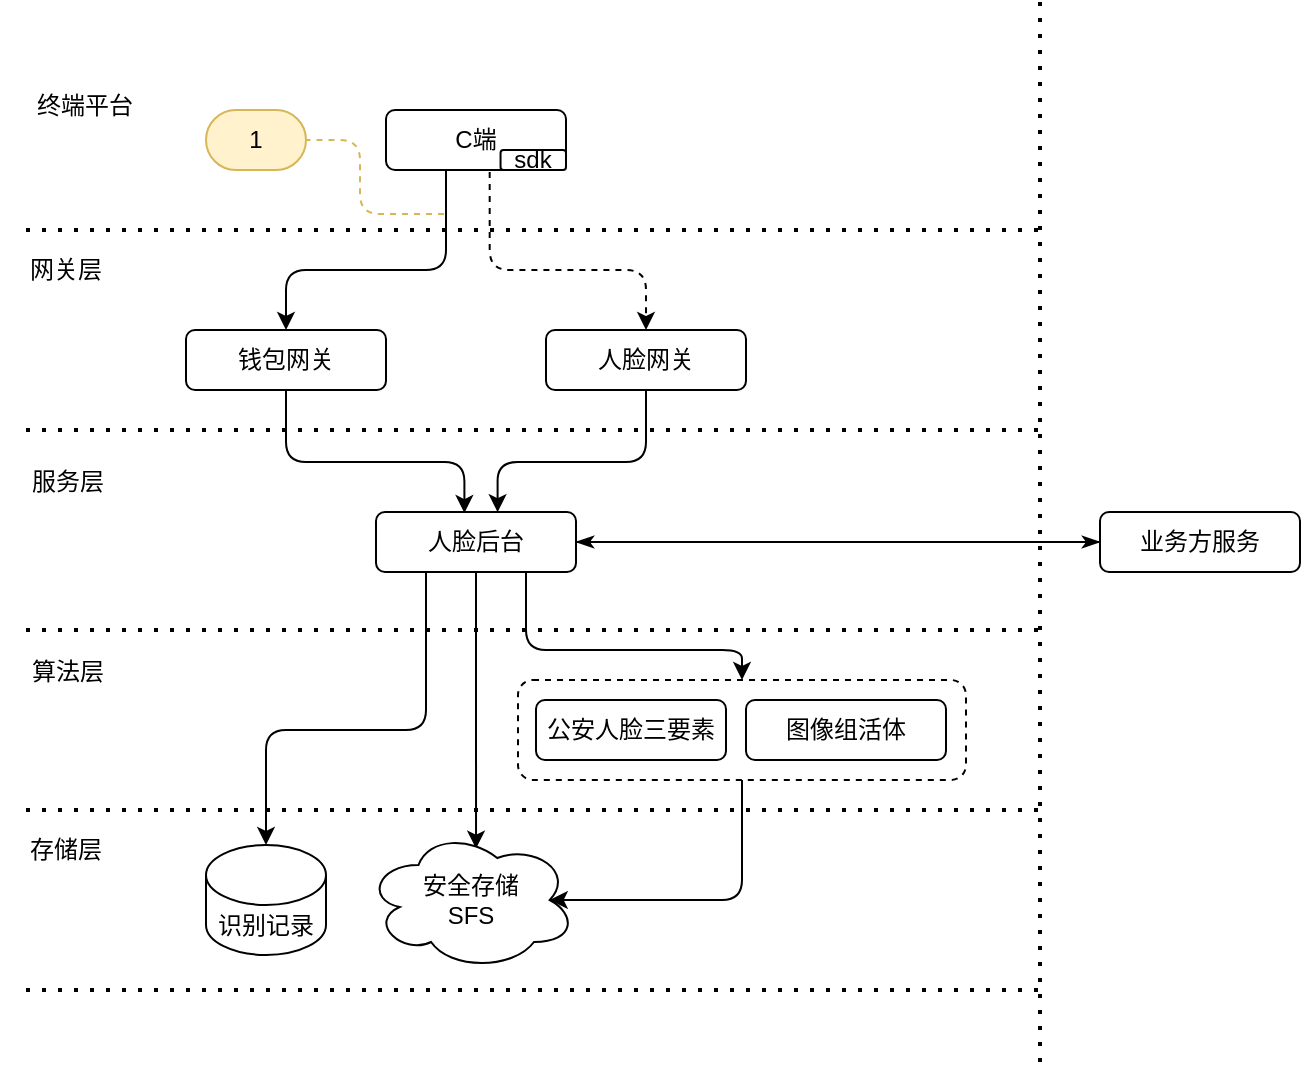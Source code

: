 <mxfile version="14.2.7" type="github"><diagram id="R2lEEEUBdFMjLlhIrx00" name="Page-1"><mxGraphModel dx="1422" dy="882" grid="1" gridSize="10" guides="1" tooltips="1" connect="1" arrows="1" fold="1" page="1" pageScale="1" pageWidth="827" pageHeight="1169" math="0" shadow="0" extFonts="Permanent Marker^https://fonts.googleapis.com/css?family=Permanent+Marker"><root><mxCell id="0"/><mxCell id="1" parent="0"/><mxCell id="rQlDtDrj5K_MvWdmBDgF-53" value="1" style="whiteSpace=wrap;html=1;rounded=1;arcSize=50;align=center;verticalAlign=middle;strokeWidth=1;autosize=1;spacing=4;treeFolding=1;treeMoving=1;newEdgeStyle={&quot;edgeStyle&quot;:&quot;entityRelationEdgeStyle&quot;,&quot;startArrow&quot;:&quot;none&quot;,&quot;endArrow&quot;:&quot;none&quot;,&quot;segment&quot;:10,&quot;curved&quot;:1};fillColor=#fff2cc;direction=east;strokeColor=#d6b656;" parent="1" vertex="1"><mxGeometry x="183" y="144" width="50" height="30" as="geometry"/></mxCell><mxCell id="rQlDtDrj5K_MvWdmBDgF-54" value="" style="startArrow=none;endArrow=none;segment=10;entryX=1;entryY=0.5;entryDx=0;entryDy=0;dashed=1;strokeWidth=1;fillColor=#fff2cc;strokeColor=#d6b656;" parent="1" target="rQlDtDrj5K_MvWdmBDgF-53" edge="1"><mxGeometry relative="1" as="geometry"><mxPoint x="302" y="196" as="sourcePoint"/><mxPoint x="282" y="159" as="targetPoint"/><Array as="points"><mxPoint x="260" y="196"/><mxPoint x="260" y="159"/></Array></mxGeometry></mxCell><mxCell id="rQlDtDrj5K_MvWdmBDgF-48" style="edgeStyle=orthogonalEdgeStyle;orthogonalLoop=1;jettySize=auto;html=1;exitX=0;exitY=0.5;exitDx=0;exitDy=0;entryX=1;entryY=0.5;entryDx=0;entryDy=0;endArrow=classicThin;endFill=1;jumpStyle=none;noJump=0;fillColor=#a20025;" parent="1" source="rQlDtDrj5K_MvWdmBDgF-47" target="rQlDtDrj5K_MvWdmBDgF-9" edge="1"><mxGeometry relative="1" as="geometry"/></mxCell><mxCell id="rQlDtDrj5K_MvWdmBDgF-3" value="" style="group" parent="1" vertex="1" connectable="0"><mxGeometry x="273" y="144" width="90" height="30" as="geometry"/></mxCell><mxCell id="rQlDtDrj5K_MvWdmBDgF-1" value="C端" style="rounded=1;whiteSpace=wrap;html=1;" parent="rQlDtDrj5K_MvWdmBDgF-3" vertex="1"><mxGeometry width="90.0" height="30" as="geometry"/></mxCell><mxCell id="rQlDtDrj5K_MvWdmBDgF-2" value="sdk" style="rounded=1;whiteSpace=wrap;html=1;" parent="rQlDtDrj5K_MvWdmBDgF-3" vertex="1"><mxGeometry x="57.27" y="20" width="32.73" height="10" as="geometry"/></mxCell><mxCell id="rQlDtDrj5K_MvWdmBDgF-10" style="edgeStyle=orthogonalEdgeStyle;orthogonalLoop=1;jettySize=auto;html=1;exitX=0.5;exitY=1;exitDx=0;exitDy=0;entryX=0.442;entryY=0.017;entryDx=0;entryDy=0;entryPerimeter=0;" parent="1" source="rQlDtDrj5K_MvWdmBDgF-4" target="rQlDtDrj5K_MvWdmBDgF-9" edge="1"><mxGeometry relative="1" as="geometry"><Array as="points"><mxPoint x="223" y="320"/><mxPoint x="312" y="320"/></Array></mxGeometry></mxCell><mxCell id="rQlDtDrj5K_MvWdmBDgF-4" value="钱包网关" style="rounded=1;whiteSpace=wrap;html=1;" parent="1" vertex="1"><mxGeometry x="173" y="254" width="100" height="30" as="geometry"/></mxCell><mxCell id="rQlDtDrj5K_MvWdmBDgF-11" style="edgeStyle=orthogonalEdgeStyle;orthogonalLoop=1;jettySize=auto;html=1;exitX=0.5;exitY=1;exitDx=0;exitDy=0;entryX=0.608;entryY=0.003;entryDx=0;entryDy=0;entryPerimeter=0;" parent="1" source="rQlDtDrj5K_MvWdmBDgF-5" target="rQlDtDrj5K_MvWdmBDgF-9" edge="1"><mxGeometry relative="1" as="geometry"><Array as="points"><mxPoint x="403" y="320"/><mxPoint x="329" y="320"/></Array></mxGeometry></mxCell><mxCell id="rQlDtDrj5K_MvWdmBDgF-5" value="人脸网关" style="rounded=1;whiteSpace=wrap;html=1;" parent="1" vertex="1"><mxGeometry x="353" y="254" width="100" height="30" as="geometry"/></mxCell><mxCell id="rQlDtDrj5K_MvWdmBDgF-6" style="orthogonalLoop=1;jettySize=auto;html=1;entryX=0.5;entryY=0;entryDx=0;entryDy=0;edgeStyle=orthogonalEdgeStyle;" parent="1" target="rQlDtDrj5K_MvWdmBDgF-4" edge="1"><mxGeometry relative="1" as="geometry"><mxPoint x="303" y="174" as="sourcePoint"/><Array as="points"><mxPoint x="303" y="174"/><mxPoint x="303" y="224"/><mxPoint x="223" y="224"/></Array></mxGeometry></mxCell><mxCell id="rQlDtDrj5K_MvWdmBDgF-19" style="edgeStyle=orthogonalEdgeStyle;orthogonalLoop=1;jettySize=auto;html=1;exitX=0.5;exitY=1;exitDx=0;exitDy=0;entryX=0.524;entryY=0.133;entryDx=0;entryDy=0;entryPerimeter=0;" parent="1" source="rQlDtDrj5K_MvWdmBDgF-9" target="rQlDtDrj5K_MvWdmBDgF-18" edge="1"><mxGeometry relative="1" as="geometry"/></mxCell><mxCell id="rQlDtDrj5K_MvWdmBDgF-40" style="edgeStyle=elbowEdgeStyle;orthogonalLoop=1;jettySize=auto;elbow=vertical;html=1;exitX=0.75;exitY=1;exitDx=0;exitDy=0;entryX=0.5;entryY=0;entryDx=0;entryDy=0;" parent="1" source="rQlDtDrj5K_MvWdmBDgF-9" target="rQlDtDrj5K_MvWdmBDgF-39" edge="1"><mxGeometry relative="1" as="geometry"><Array as="points"><mxPoint x="413" y="414"/></Array></mxGeometry></mxCell><mxCell id="rQlDtDrj5K_MvWdmBDgF-43" style="edgeStyle=orthogonalEdgeStyle;orthogonalLoop=1;jettySize=auto;html=1;exitX=0.25;exitY=1;exitDx=0;exitDy=0;entryX=0.5;entryY=0;entryDx=0;entryDy=0;entryPerimeter=0;" parent="1" source="rQlDtDrj5K_MvWdmBDgF-9" target="rQlDtDrj5K_MvWdmBDgF-42" edge="1"><mxGeometry relative="1" as="geometry"><Array as="points"><mxPoint x="293" y="454"/><mxPoint x="213" y="454"/></Array></mxGeometry></mxCell><mxCell id="rQlDtDrj5K_MvWdmBDgF-49" style="jumpStyle=none;orthogonalLoop=1;jettySize=auto;html=1;exitX=1;exitY=0.5;exitDx=0;exitDy=0;entryX=0;entryY=0.5;entryDx=0;entryDy=0;endArrow=classicThin;endFill=1;strokeColor=#000000;" parent="1" source="rQlDtDrj5K_MvWdmBDgF-9" target="rQlDtDrj5K_MvWdmBDgF-47" edge="1"><mxGeometry relative="1" as="geometry"/></mxCell><mxCell id="rQlDtDrj5K_MvWdmBDgF-9" value="人脸后台" style="rounded=1;whiteSpace=wrap;html=1;" parent="1" vertex="1"><mxGeometry x="268" y="345" width="100" height="30" as="geometry"/></mxCell><mxCell id="rQlDtDrj5K_MvWdmBDgF-12" value="公安人脸三要素" style="rounded=1;whiteSpace=wrap;html=1;" parent="1" vertex="1"><mxGeometry x="348" y="439" width="95" height="30" as="geometry"/></mxCell><mxCell id="rQlDtDrj5K_MvWdmBDgF-13" value="图像组活体" style="rounded=1;whiteSpace=wrap;html=1;" parent="1" vertex="1"><mxGeometry x="453" y="439" width="100" height="30" as="geometry"/></mxCell><mxCell id="rQlDtDrj5K_MvWdmBDgF-18" value="安全存储&lt;br&gt;SFS" style="ellipse;shape=cloud;whiteSpace=wrap;html=1;" parent="1" vertex="1"><mxGeometry x="263" y="504" width="105" height="70" as="geometry"/></mxCell><mxCell id="rQlDtDrj5K_MvWdmBDgF-26" style="edgeStyle=elbowEdgeStyle;orthogonalLoop=1;jettySize=auto;html=1;exitX=0.576;exitY=1.033;exitDx=0;exitDy=0;dashed=1;elbow=vertical;exitPerimeter=0;entryX=0.5;entryY=0;entryDx=0;entryDy=0;" parent="1" source="rQlDtDrj5K_MvWdmBDgF-1" target="rQlDtDrj5K_MvWdmBDgF-5" edge="1"><mxGeometry relative="1" as="geometry"><mxPoint x="338" y="174" as="sourcePoint"/><mxPoint x="403" y="264" as="targetPoint"/><Array as="points"><mxPoint x="363" y="224"/><mxPoint x="363" y="214"/></Array></mxGeometry></mxCell><mxCell id="rQlDtDrj5K_MvWdmBDgF-28" value="" style="endArrow=none;dashed=1;html=1;dashPattern=1 3;strokeWidth=2;" parent="1" edge="1"><mxGeometry width="50" height="50" relative="1" as="geometry"><mxPoint x="93" y="204" as="sourcePoint"/><mxPoint x="603" y="204" as="targetPoint"/></mxGeometry></mxCell><mxCell id="rQlDtDrj5K_MvWdmBDgF-29" value="" style="endArrow=none;dashed=1;html=1;dashPattern=1 3;strokeWidth=2;" parent="1" edge="1"><mxGeometry width="50" height="50" relative="1" as="geometry"><mxPoint x="93" y="304" as="sourcePoint"/><mxPoint x="600" y="304" as="targetPoint"/></mxGeometry></mxCell><mxCell id="rQlDtDrj5K_MvWdmBDgF-30" value="" style="endArrow=none;dashed=1;html=1;dashPattern=1 3;strokeWidth=2;" parent="1" edge="1"><mxGeometry width="50" height="50" relative="1" as="geometry"><mxPoint x="93" y="404" as="sourcePoint"/><mxPoint x="600" y="404" as="targetPoint"/></mxGeometry></mxCell><mxCell id="rQlDtDrj5K_MvWdmBDgF-31" value="" style="endArrow=none;dashed=1;html=1;dashPattern=1 3;strokeWidth=2;" parent="1" edge="1"><mxGeometry width="50" height="50" relative="1" as="geometry"><mxPoint x="93" y="494" as="sourcePoint"/><mxPoint x="603" y="494" as="targetPoint"/></mxGeometry></mxCell><mxCell id="rQlDtDrj5K_MvWdmBDgF-32" value="" style="endArrow=none;dashed=1;html=1;dashPattern=1 3;strokeWidth=2;" parent="1" edge="1"><mxGeometry width="50" height="50" relative="1" as="geometry"><mxPoint x="93" y="584" as="sourcePoint"/><mxPoint x="603" y="584" as="targetPoint"/></mxGeometry></mxCell><mxCell id="rQlDtDrj5K_MvWdmBDgF-33" value="网关层" style="text;html=1;strokeColor=none;fillColor=none;align=center;verticalAlign=middle;whiteSpace=wrap;rounded=0;" parent="1" vertex="1"><mxGeometry x="93" y="214" width="40" height="20" as="geometry"/></mxCell><mxCell id="rQlDtDrj5K_MvWdmBDgF-34" value="服务层" style="text;html=1;strokeColor=none;fillColor=none;align=center;verticalAlign=middle;whiteSpace=wrap;rounded=0;" parent="1" vertex="1"><mxGeometry x="88" y="320" width="52" height="20" as="geometry"/></mxCell><mxCell id="rQlDtDrj5K_MvWdmBDgF-35" value="算法层" style="text;html=1;strokeColor=none;fillColor=none;align=center;verticalAlign=middle;whiteSpace=wrap;rounded=0;" parent="1" vertex="1"><mxGeometry x="80" y="417" width="68" height="15" as="geometry"/></mxCell><mxCell id="rQlDtDrj5K_MvWdmBDgF-38" value="存储层" style="text;html=1;strokeColor=none;fillColor=none;align=center;verticalAlign=middle;whiteSpace=wrap;rounded=0;" parent="1" vertex="1"><mxGeometry x="88" y="506" width="50" height="15" as="geometry"/></mxCell><mxCell id="rQlDtDrj5K_MvWdmBDgF-41" style="edgeStyle=orthogonalEdgeStyle;orthogonalLoop=1;jettySize=auto;elbow=vertical;html=1;exitX=0.5;exitY=1;exitDx=0;exitDy=0;entryX=0.875;entryY=0.5;entryDx=0;entryDy=0;entryPerimeter=0;" parent="1" source="rQlDtDrj5K_MvWdmBDgF-39" target="rQlDtDrj5K_MvWdmBDgF-18" edge="1"><mxGeometry relative="1" as="geometry"><Array as="points"><mxPoint x="451" y="539"/></Array></mxGeometry></mxCell><mxCell id="rQlDtDrj5K_MvWdmBDgF-39" value="" style="rounded=1;whiteSpace=wrap;html=1;fillColor=none;dashed=1;strokeWidth=1;" parent="1" vertex="1"><mxGeometry x="339" y="429" width="224" height="50" as="geometry"/></mxCell><mxCell id="rQlDtDrj5K_MvWdmBDgF-42" value="识别记录" style="shape=cylinder3;whiteSpace=wrap;html=1;boundedLbl=1;backgroundOutline=1;size=15;strokeWidth=1;fillColor=none;" parent="1" vertex="1"><mxGeometry x="183" y="511.5" width="60" height="55" as="geometry"/></mxCell><mxCell id="rQlDtDrj5K_MvWdmBDgF-44" value="终端平台" style="text;html=1;strokeColor=none;fillColor=none;align=center;verticalAlign=middle;whiteSpace=wrap;rounded=0;" parent="1" vertex="1"><mxGeometry x="88" y="134" width="69" height="15" as="geometry"/></mxCell><mxCell id="rQlDtDrj5K_MvWdmBDgF-45" value="" style="endArrow=none;dashed=1;html=1;dashPattern=1 3;strokeWidth=2;" parent="1" edge="1"><mxGeometry width="50" height="50" relative="1" as="geometry"><mxPoint x="600" y="90" as="sourcePoint"/><mxPoint x="600" y="620" as="targetPoint"/></mxGeometry></mxCell><mxCell id="rQlDtDrj5K_MvWdmBDgF-47" value="业务方服务" style="rounded=1;whiteSpace=wrap;html=1;" parent="1" vertex="1"><mxGeometry x="630" y="345" width="100" height="30" as="geometry"/></mxCell></root></mxGraphModel></diagram></mxfile>